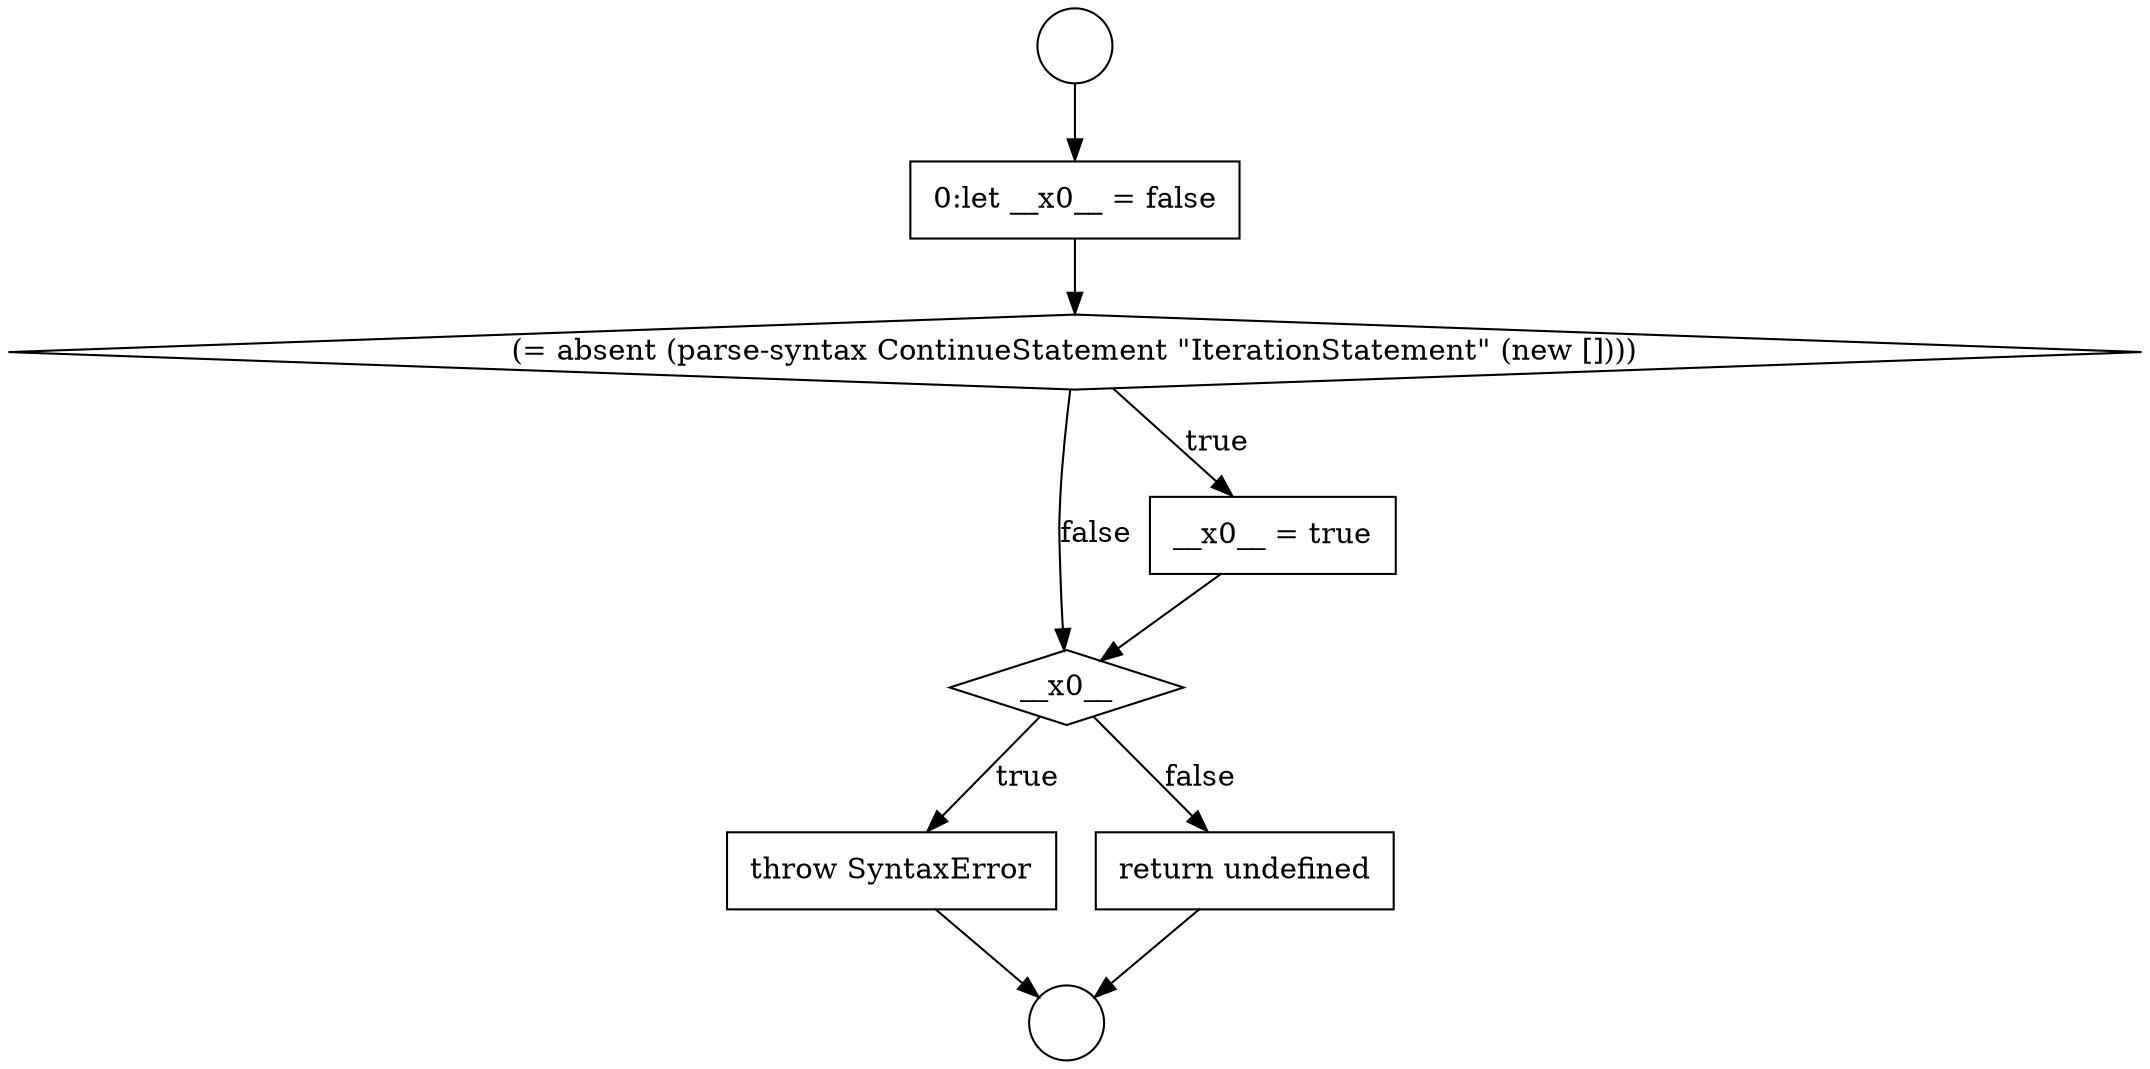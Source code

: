 digraph {
  node18311 [shape=circle label=" " color="black" fillcolor="white" style=filled]
  node18316 [shape=none, margin=0, label=<<font color="black">
    <table border="0" cellborder="1" cellspacing="0" cellpadding="10">
      <tr><td align="left">throw SyntaxError</td></tr>
    </table>
  </font>> color="black" fillcolor="white" style=filled]
  node18312 [shape=none, margin=0, label=<<font color="black">
    <table border="0" cellborder="1" cellspacing="0" cellpadding="10">
      <tr><td align="left">0:let __x0__ = false</td></tr>
    </table>
  </font>> color="black" fillcolor="white" style=filled]
  node18315 [shape=diamond, label=<<font color="black">__x0__</font>> color="black" fillcolor="white" style=filled]
  node18314 [shape=none, margin=0, label=<<font color="black">
    <table border="0" cellborder="1" cellspacing="0" cellpadding="10">
      <tr><td align="left">__x0__ = true</td></tr>
    </table>
  </font>> color="black" fillcolor="white" style=filled]
  node18310 [shape=circle label=" " color="black" fillcolor="white" style=filled]
  node18317 [shape=none, margin=0, label=<<font color="black">
    <table border="0" cellborder="1" cellspacing="0" cellpadding="10">
      <tr><td align="left">return undefined</td></tr>
    </table>
  </font>> color="black" fillcolor="white" style=filled]
  node18313 [shape=diamond, label=<<font color="black">(= absent (parse-syntax ContinueStatement &quot;IterationStatement&quot; (new [])))</font>> color="black" fillcolor="white" style=filled]
  node18310 -> node18312 [ color="black"]
  node18314 -> node18315 [ color="black"]
  node18317 -> node18311 [ color="black"]
  node18315 -> node18316 [label=<<font color="black">true</font>> color="black"]
  node18315 -> node18317 [label=<<font color="black">false</font>> color="black"]
  node18312 -> node18313 [ color="black"]
  node18316 -> node18311 [ color="black"]
  node18313 -> node18314 [label=<<font color="black">true</font>> color="black"]
  node18313 -> node18315 [label=<<font color="black">false</font>> color="black"]
}

